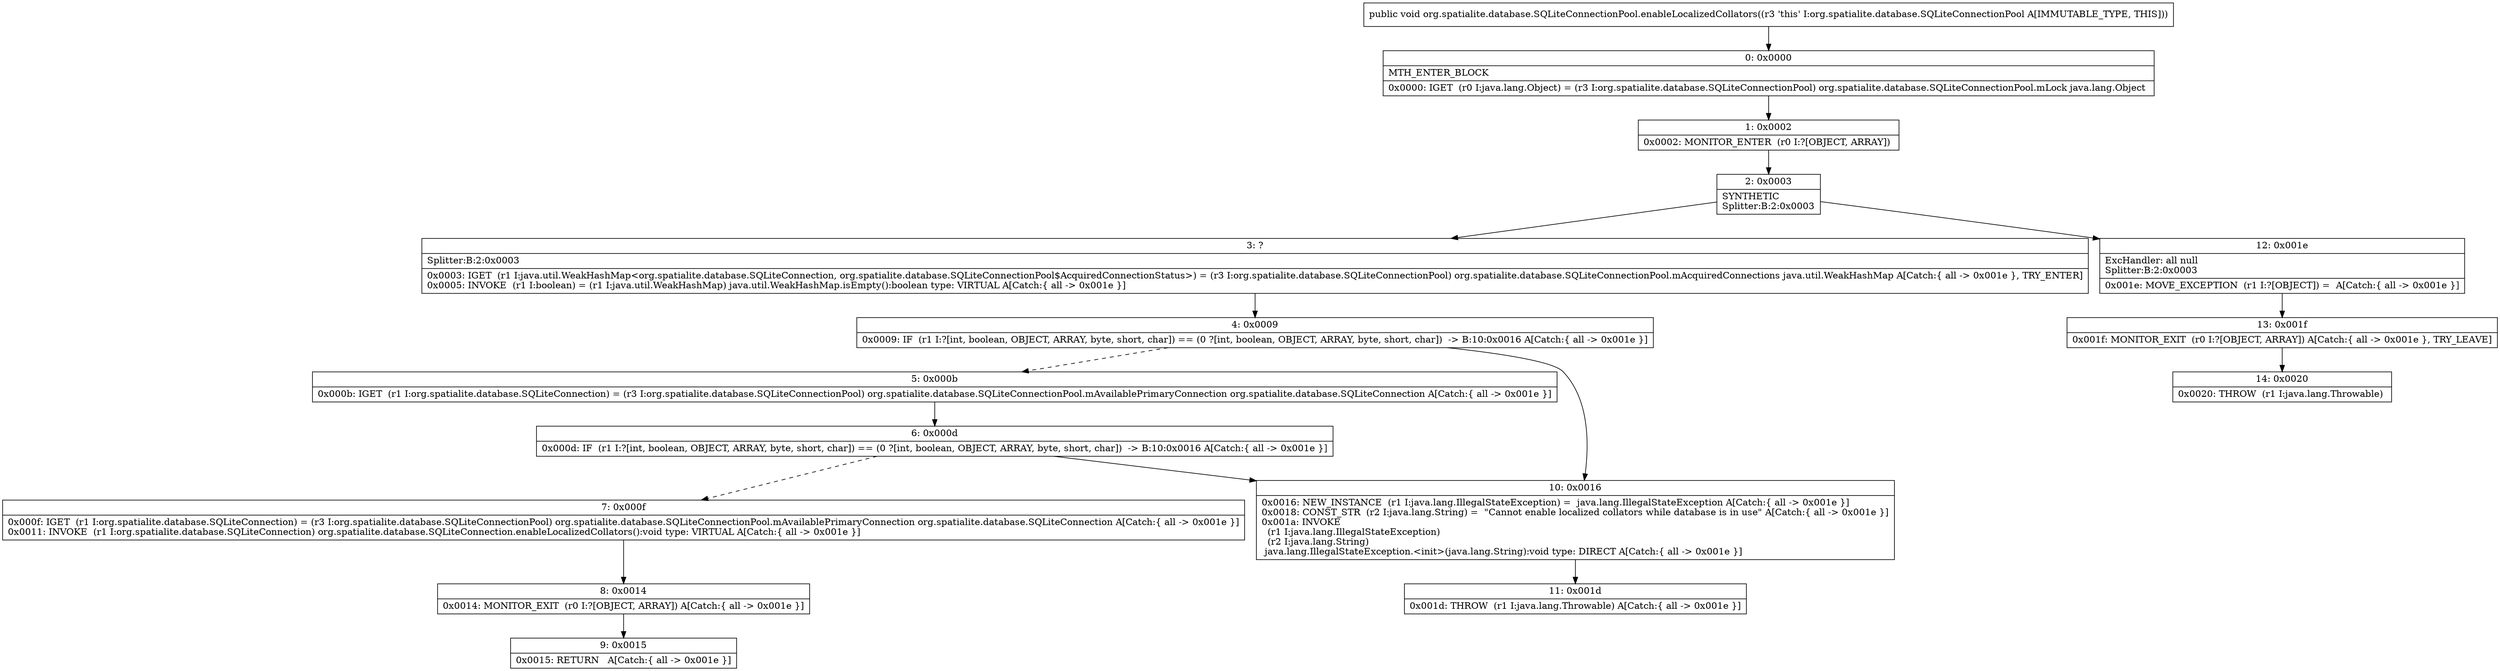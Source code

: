 digraph "CFG fororg.spatialite.database.SQLiteConnectionPool.enableLocalizedCollators()V" {
Node_0 [shape=record,label="{0\:\ 0x0000|MTH_ENTER_BLOCK\l|0x0000: IGET  (r0 I:java.lang.Object) = (r3 I:org.spatialite.database.SQLiteConnectionPool) org.spatialite.database.SQLiteConnectionPool.mLock java.lang.Object \l}"];
Node_1 [shape=record,label="{1\:\ 0x0002|0x0002: MONITOR_ENTER  (r0 I:?[OBJECT, ARRAY]) \l}"];
Node_2 [shape=record,label="{2\:\ 0x0003|SYNTHETIC\lSplitter:B:2:0x0003\l}"];
Node_3 [shape=record,label="{3\:\ ?|Splitter:B:2:0x0003\l|0x0003: IGET  (r1 I:java.util.WeakHashMap\<org.spatialite.database.SQLiteConnection, org.spatialite.database.SQLiteConnectionPool$AcquiredConnectionStatus\>) = (r3 I:org.spatialite.database.SQLiteConnectionPool) org.spatialite.database.SQLiteConnectionPool.mAcquiredConnections java.util.WeakHashMap A[Catch:\{ all \-\> 0x001e \}, TRY_ENTER]\l0x0005: INVOKE  (r1 I:boolean) = (r1 I:java.util.WeakHashMap) java.util.WeakHashMap.isEmpty():boolean type: VIRTUAL A[Catch:\{ all \-\> 0x001e \}]\l}"];
Node_4 [shape=record,label="{4\:\ 0x0009|0x0009: IF  (r1 I:?[int, boolean, OBJECT, ARRAY, byte, short, char]) == (0 ?[int, boolean, OBJECT, ARRAY, byte, short, char])  \-\> B:10:0x0016 A[Catch:\{ all \-\> 0x001e \}]\l}"];
Node_5 [shape=record,label="{5\:\ 0x000b|0x000b: IGET  (r1 I:org.spatialite.database.SQLiteConnection) = (r3 I:org.spatialite.database.SQLiteConnectionPool) org.spatialite.database.SQLiteConnectionPool.mAvailablePrimaryConnection org.spatialite.database.SQLiteConnection A[Catch:\{ all \-\> 0x001e \}]\l}"];
Node_6 [shape=record,label="{6\:\ 0x000d|0x000d: IF  (r1 I:?[int, boolean, OBJECT, ARRAY, byte, short, char]) == (0 ?[int, boolean, OBJECT, ARRAY, byte, short, char])  \-\> B:10:0x0016 A[Catch:\{ all \-\> 0x001e \}]\l}"];
Node_7 [shape=record,label="{7\:\ 0x000f|0x000f: IGET  (r1 I:org.spatialite.database.SQLiteConnection) = (r3 I:org.spatialite.database.SQLiteConnectionPool) org.spatialite.database.SQLiteConnectionPool.mAvailablePrimaryConnection org.spatialite.database.SQLiteConnection A[Catch:\{ all \-\> 0x001e \}]\l0x0011: INVOKE  (r1 I:org.spatialite.database.SQLiteConnection) org.spatialite.database.SQLiteConnection.enableLocalizedCollators():void type: VIRTUAL A[Catch:\{ all \-\> 0x001e \}]\l}"];
Node_8 [shape=record,label="{8\:\ 0x0014|0x0014: MONITOR_EXIT  (r0 I:?[OBJECT, ARRAY]) A[Catch:\{ all \-\> 0x001e \}]\l}"];
Node_9 [shape=record,label="{9\:\ 0x0015|0x0015: RETURN   A[Catch:\{ all \-\> 0x001e \}]\l}"];
Node_10 [shape=record,label="{10\:\ 0x0016|0x0016: NEW_INSTANCE  (r1 I:java.lang.IllegalStateException) =  java.lang.IllegalStateException A[Catch:\{ all \-\> 0x001e \}]\l0x0018: CONST_STR  (r2 I:java.lang.String) =  \"Cannot enable localized collators while database is in use\" A[Catch:\{ all \-\> 0x001e \}]\l0x001a: INVOKE  \l  (r1 I:java.lang.IllegalStateException)\l  (r2 I:java.lang.String)\l java.lang.IllegalStateException.\<init\>(java.lang.String):void type: DIRECT A[Catch:\{ all \-\> 0x001e \}]\l}"];
Node_11 [shape=record,label="{11\:\ 0x001d|0x001d: THROW  (r1 I:java.lang.Throwable) A[Catch:\{ all \-\> 0x001e \}]\l}"];
Node_12 [shape=record,label="{12\:\ 0x001e|ExcHandler: all null\lSplitter:B:2:0x0003\l|0x001e: MOVE_EXCEPTION  (r1 I:?[OBJECT]) =  A[Catch:\{ all \-\> 0x001e \}]\l}"];
Node_13 [shape=record,label="{13\:\ 0x001f|0x001f: MONITOR_EXIT  (r0 I:?[OBJECT, ARRAY]) A[Catch:\{ all \-\> 0x001e \}, TRY_LEAVE]\l}"];
Node_14 [shape=record,label="{14\:\ 0x0020|0x0020: THROW  (r1 I:java.lang.Throwable) \l}"];
MethodNode[shape=record,label="{public void org.spatialite.database.SQLiteConnectionPool.enableLocalizedCollators((r3 'this' I:org.spatialite.database.SQLiteConnectionPool A[IMMUTABLE_TYPE, THIS])) }"];
MethodNode -> Node_0;
Node_0 -> Node_1;
Node_1 -> Node_2;
Node_2 -> Node_3;
Node_2 -> Node_12;
Node_3 -> Node_4;
Node_4 -> Node_5[style=dashed];
Node_4 -> Node_10;
Node_5 -> Node_6;
Node_6 -> Node_7[style=dashed];
Node_6 -> Node_10;
Node_7 -> Node_8;
Node_8 -> Node_9;
Node_10 -> Node_11;
Node_12 -> Node_13;
Node_13 -> Node_14;
}

